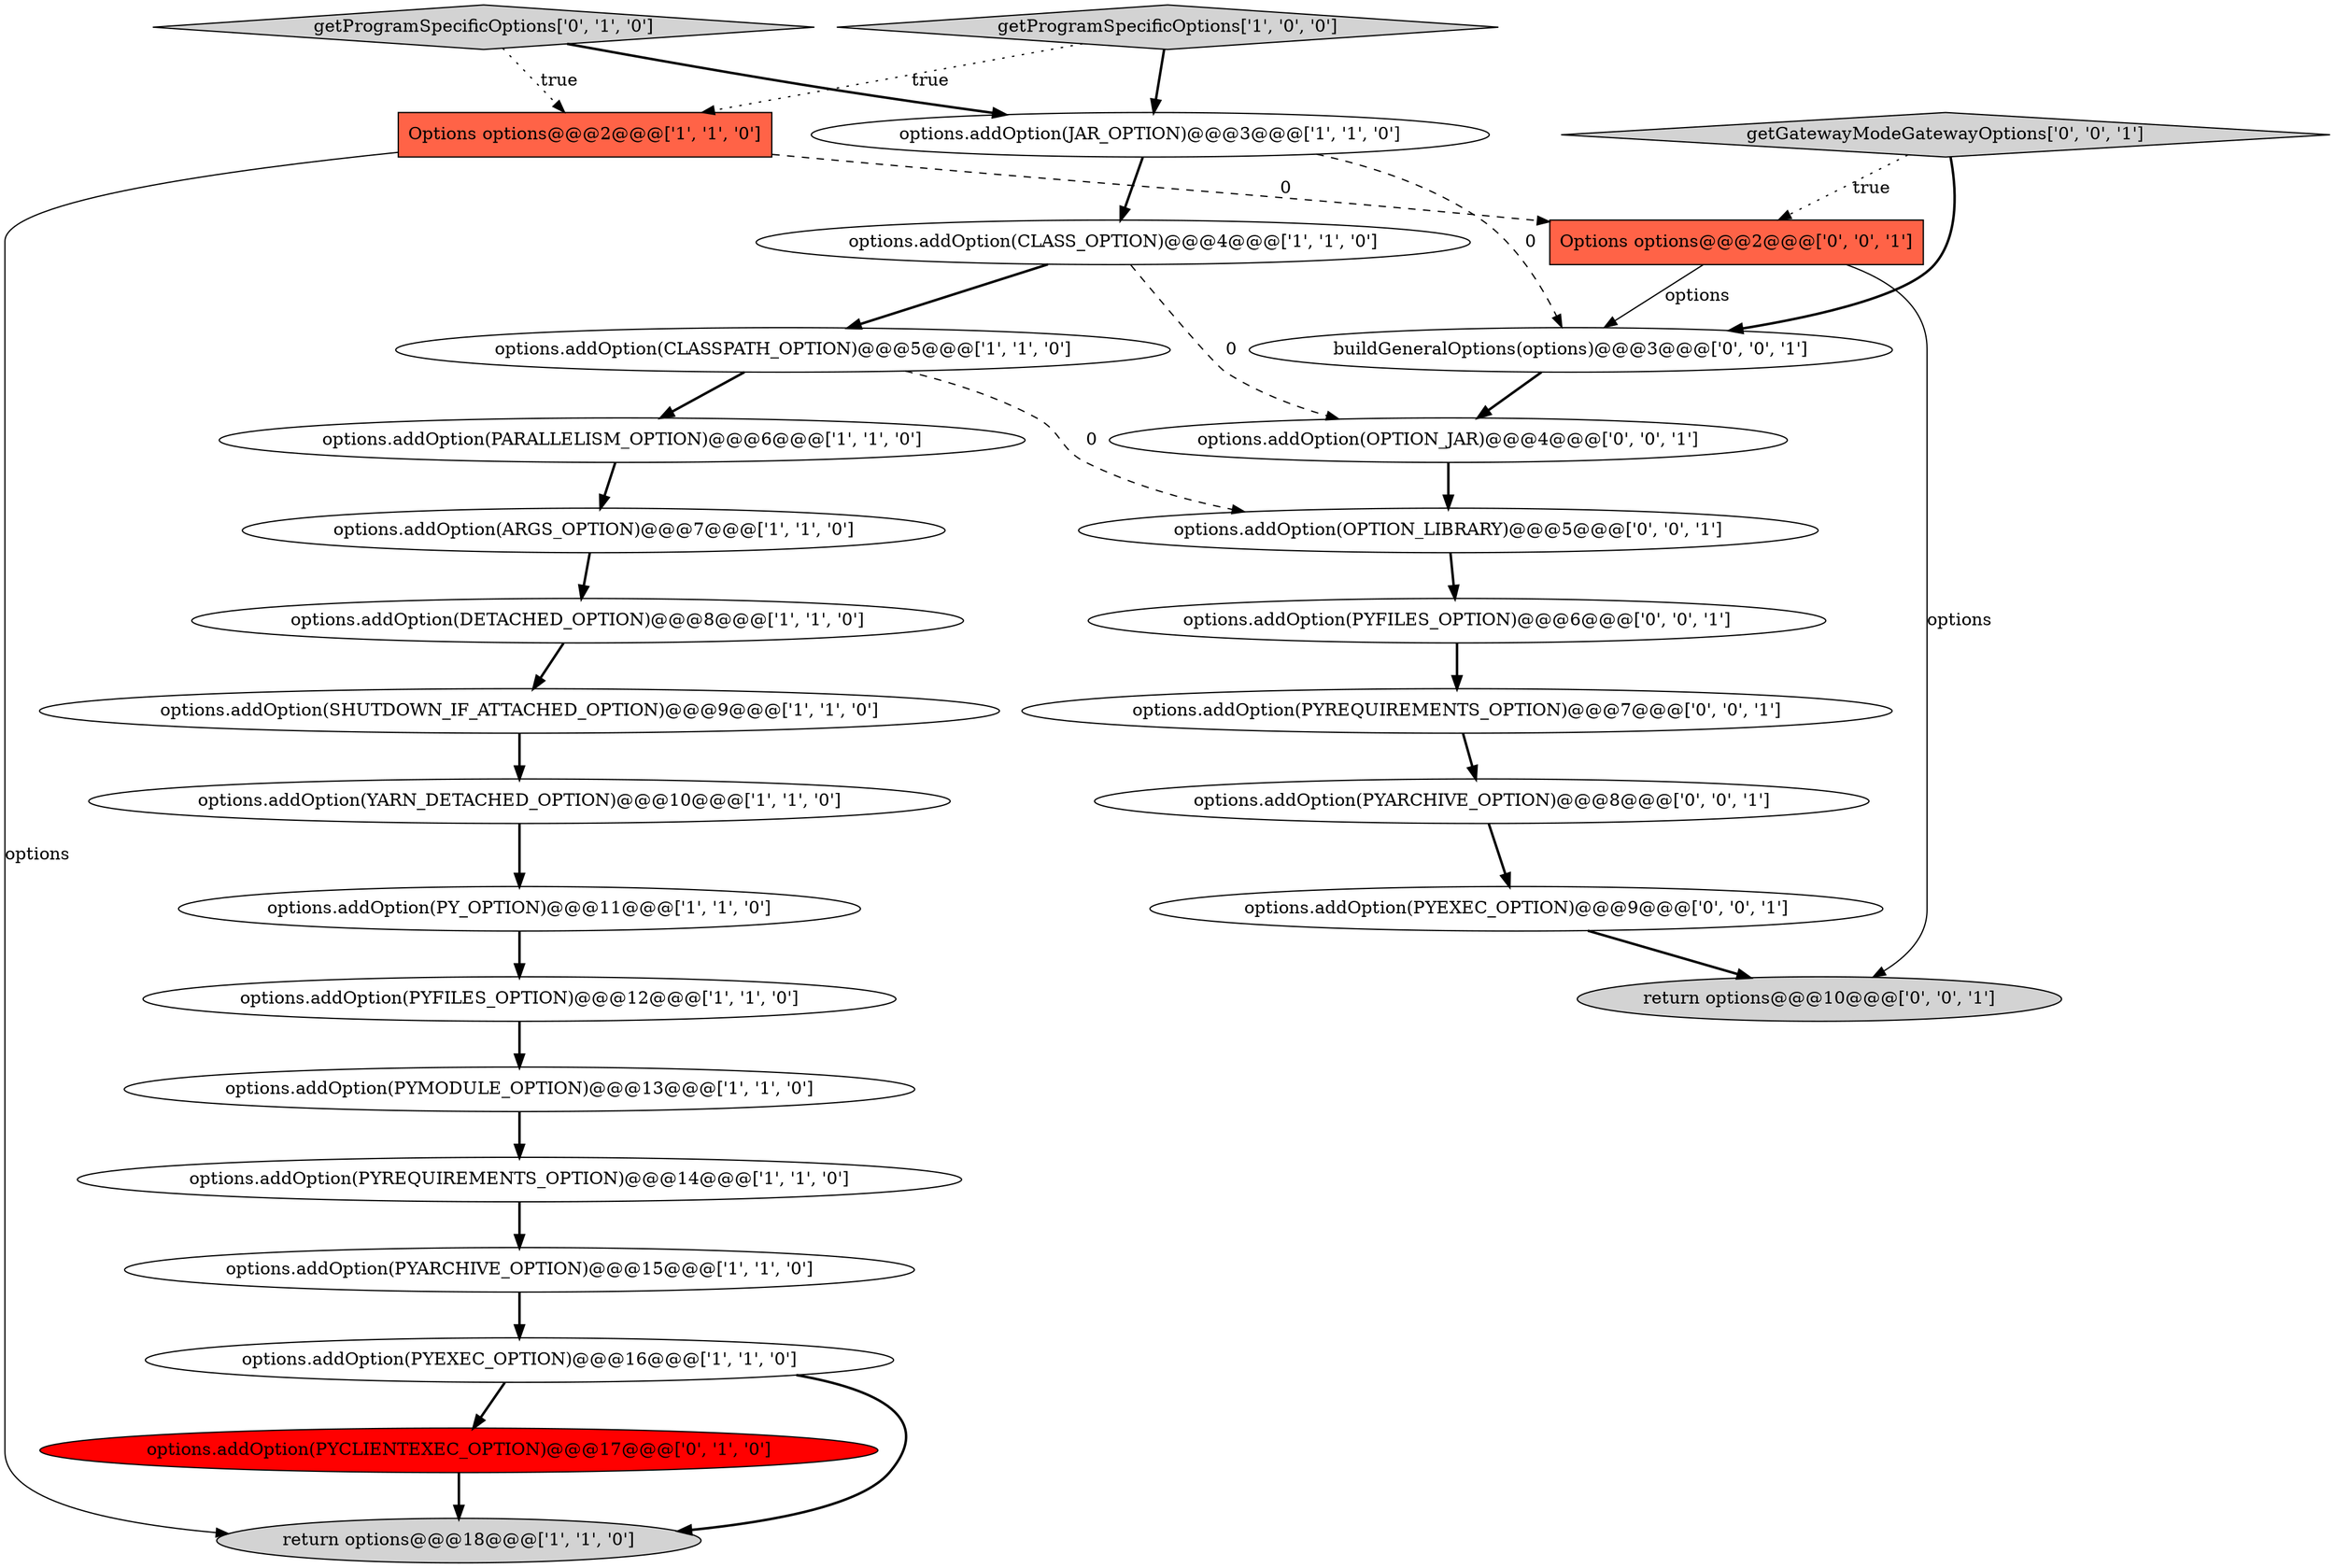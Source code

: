 digraph {
7 [style = filled, label = "options.addOption(YARN_DETACHED_OPTION)@@@10@@@['1', '1', '0']", fillcolor = white, shape = ellipse image = "AAA0AAABBB1BBB"];
9 [style = filled, label = "options.addOption(PYEXEC_OPTION)@@@16@@@['1', '1', '0']", fillcolor = white, shape = ellipse image = "AAA0AAABBB1BBB"];
2 [style = filled, label = "options.addOption(JAR_OPTION)@@@3@@@['1', '1', '0']", fillcolor = white, shape = ellipse image = "AAA0AAABBB1BBB"];
20 [style = filled, label = "options.addOption(PYEXEC_OPTION)@@@9@@@['0', '0', '1']", fillcolor = white, shape = ellipse image = "AAA0AAABBB3BBB"];
3 [style = filled, label = "return options@@@18@@@['1', '1', '0']", fillcolor = lightgray, shape = ellipse image = "AAA0AAABBB1BBB"];
16 [style = filled, label = "options.addOption(ARGS_OPTION)@@@7@@@['1', '1', '0']", fillcolor = white, shape = ellipse image = "AAA0AAABBB1BBB"];
26 [style = filled, label = "buildGeneralOptions(options)@@@3@@@['0', '0', '1']", fillcolor = white, shape = ellipse image = "AAA0AAABBB3BBB"];
23 [style = filled, label = "options.addOption(PYARCHIVE_OPTION)@@@8@@@['0', '0', '1']", fillcolor = white, shape = ellipse image = "AAA0AAABBB3BBB"];
13 [style = filled, label = "options.addOption(PYARCHIVE_OPTION)@@@15@@@['1', '1', '0']", fillcolor = white, shape = ellipse image = "AAA0AAABBB1BBB"];
24 [style = filled, label = "Options options@@@2@@@['0', '0', '1']", fillcolor = tomato, shape = box image = "AAA0AAABBB3BBB"];
0 [style = filled, label = "options.addOption(PYMODULE_OPTION)@@@13@@@['1', '1', '0']", fillcolor = white, shape = ellipse image = "AAA0AAABBB1BBB"];
17 [style = filled, label = "options.addOption(PYCLIENTEXEC_OPTION)@@@17@@@['0', '1', '0']", fillcolor = red, shape = ellipse image = "AAA1AAABBB2BBB"];
5 [style = filled, label = "options.addOption(PYFILES_OPTION)@@@12@@@['1', '1', '0']", fillcolor = white, shape = ellipse image = "AAA0AAABBB1BBB"];
4 [style = filled, label = "options.addOption(PY_OPTION)@@@11@@@['1', '1', '0']", fillcolor = white, shape = ellipse image = "AAA0AAABBB1BBB"];
8 [style = filled, label = "options.addOption(PARALLELISM_OPTION)@@@6@@@['1', '1', '0']", fillcolor = white, shape = ellipse image = "AAA0AAABBB1BBB"];
22 [style = filled, label = "options.addOption(OPTION_JAR)@@@4@@@['0', '0', '1']", fillcolor = white, shape = ellipse image = "AAA0AAABBB3BBB"];
19 [style = filled, label = "options.addOption(OPTION_LIBRARY)@@@5@@@['0', '0', '1']", fillcolor = white, shape = ellipse image = "AAA0AAABBB3BBB"];
18 [style = filled, label = "getProgramSpecificOptions['0', '1', '0']", fillcolor = lightgray, shape = diamond image = "AAA0AAABBB2BBB"];
1 [style = filled, label = "options.addOption(CLASS_OPTION)@@@4@@@['1', '1', '0']", fillcolor = white, shape = ellipse image = "AAA0AAABBB1BBB"];
27 [style = filled, label = "return options@@@10@@@['0', '0', '1']", fillcolor = lightgray, shape = ellipse image = "AAA0AAABBB3BBB"];
6 [style = filled, label = "options.addOption(PYREQUIREMENTS_OPTION)@@@14@@@['1', '1', '0']", fillcolor = white, shape = ellipse image = "AAA0AAABBB1BBB"];
11 [style = filled, label = "Options options@@@2@@@['1', '1', '0']", fillcolor = tomato, shape = box image = "AAA0AAABBB1BBB"];
12 [style = filled, label = "options.addOption(SHUTDOWN_IF_ATTACHED_OPTION)@@@9@@@['1', '1', '0']", fillcolor = white, shape = ellipse image = "AAA0AAABBB1BBB"];
25 [style = filled, label = "options.addOption(PYFILES_OPTION)@@@6@@@['0', '0', '1']", fillcolor = white, shape = ellipse image = "AAA0AAABBB3BBB"];
15 [style = filled, label = "getProgramSpecificOptions['1', '0', '0']", fillcolor = lightgray, shape = diamond image = "AAA0AAABBB1BBB"];
14 [style = filled, label = "options.addOption(CLASSPATH_OPTION)@@@5@@@['1', '1', '0']", fillcolor = white, shape = ellipse image = "AAA0AAABBB1BBB"];
10 [style = filled, label = "options.addOption(DETACHED_OPTION)@@@8@@@['1', '1', '0']", fillcolor = white, shape = ellipse image = "AAA0AAABBB1BBB"];
21 [style = filled, label = "getGatewayModeGatewayOptions['0', '0', '1']", fillcolor = lightgray, shape = diamond image = "AAA0AAABBB3BBB"];
28 [style = filled, label = "options.addOption(PYREQUIREMENTS_OPTION)@@@7@@@['0', '0', '1']", fillcolor = white, shape = ellipse image = "AAA0AAABBB3BBB"];
11->3 [style = solid, label="options"];
8->16 [style = bold, label=""];
24->27 [style = solid, label="options"];
15->2 [style = bold, label=""];
25->28 [style = bold, label=""];
23->20 [style = bold, label=""];
22->19 [style = bold, label=""];
16->10 [style = bold, label=""];
0->6 [style = bold, label=""];
2->1 [style = bold, label=""];
9->17 [style = bold, label=""];
7->4 [style = bold, label=""];
18->2 [style = bold, label=""];
12->7 [style = bold, label=""];
26->22 [style = bold, label=""];
19->25 [style = bold, label=""];
1->22 [style = dashed, label="0"];
20->27 [style = bold, label=""];
21->26 [style = bold, label=""];
18->11 [style = dotted, label="true"];
21->24 [style = dotted, label="true"];
5->0 [style = bold, label=""];
10->12 [style = bold, label=""];
28->23 [style = bold, label=""];
6->13 [style = bold, label=""];
11->24 [style = dashed, label="0"];
15->11 [style = dotted, label="true"];
17->3 [style = bold, label=""];
9->3 [style = bold, label=""];
1->14 [style = bold, label=""];
14->8 [style = bold, label=""];
14->19 [style = dashed, label="0"];
13->9 [style = bold, label=""];
2->26 [style = dashed, label="0"];
24->26 [style = solid, label="options"];
4->5 [style = bold, label=""];
}
